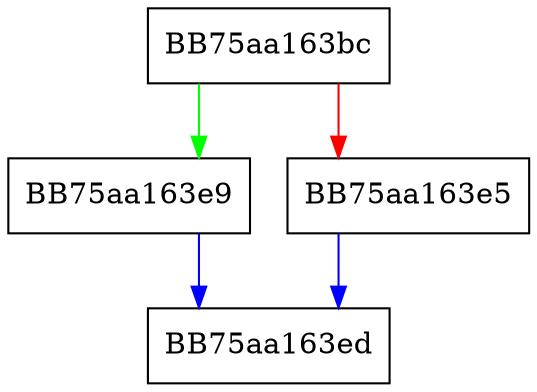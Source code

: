 digraph FindDirectImport {
  node [shape="box"];
  graph [splines=ortho];
  BB75aa163bc -> BB75aa163e9 [color="green"];
  BB75aa163bc -> BB75aa163e5 [color="red"];
  BB75aa163e5 -> BB75aa163ed [color="blue"];
  BB75aa163e9 -> BB75aa163ed [color="blue"];
}